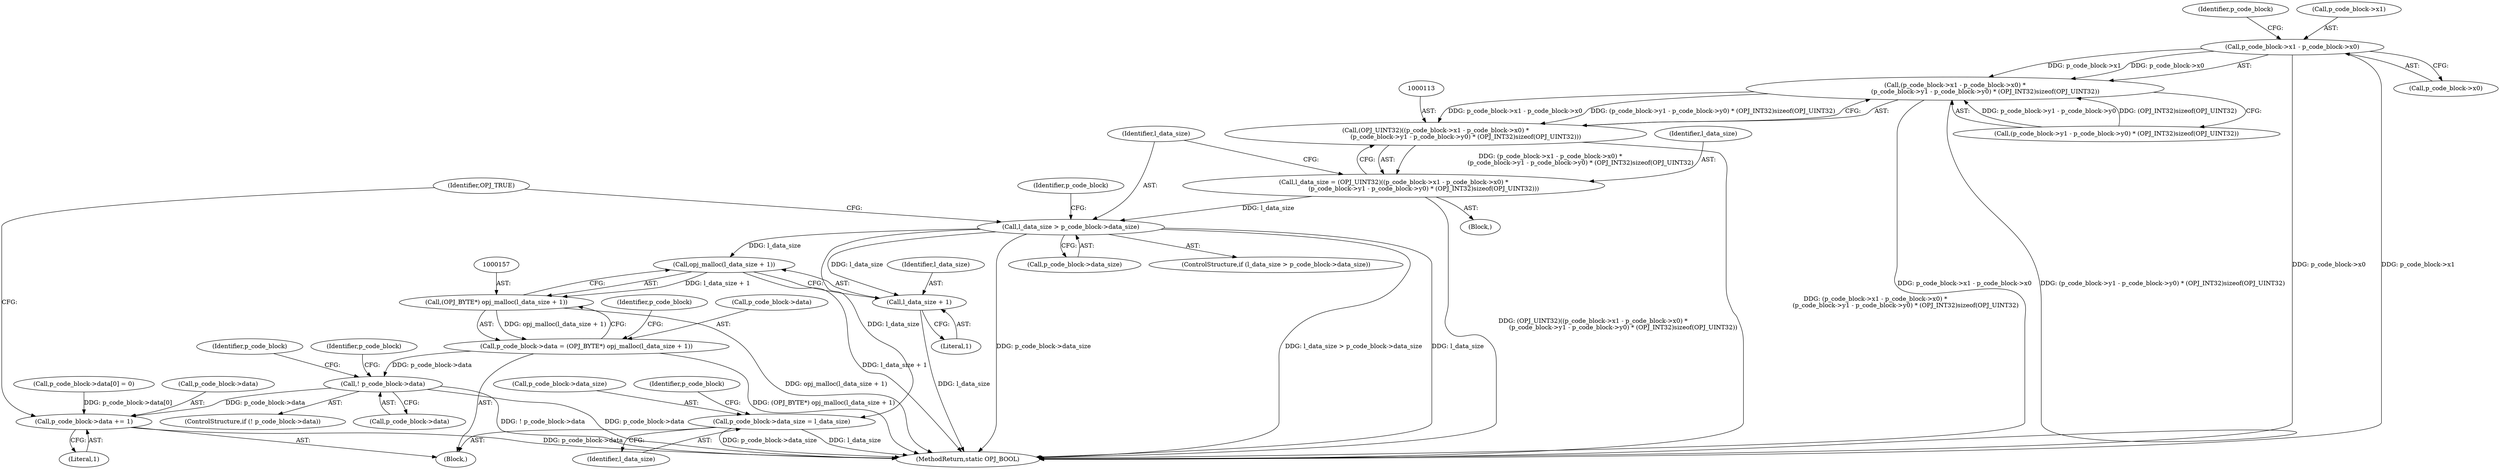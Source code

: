 digraph "0_openjpeg_397f62c0a838e15d667ef50e27d5d011d2c79c04@pointer" {
"1000115" [label="(Call,p_code_block->x1 - p_code_block->x0)"];
"1000114" [label="(Call,(p_code_block->x1 - p_code_block->x0) *\n                               (p_code_block->y1 - p_code_block->y0) * (OPJ_INT32)sizeof(OPJ_UINT32))"];
"1000112" [label="(Call,(OPJ_UINT32)((p_code_block->x1 - p_code_block->x0) *\n                               (p_code_block->y1 - p_code_block->y0) * (OPJ_INT32)sizeof(OPJ_UINT32)))"];
"1000110" [label="(Call,l_data_size = (OPJ_UINT32)((p_code_block->x1 - p_code_block->x0) *\n                               (p_code_block->y1 - p_code_block->y0) * (OPJ_INT32)sizeof(OPJ_UINT32)))"];
"1000135" [label="(Call,l_data_size > p_code_block->data_size)"];
"1000158" [label="(Call,opj_malloc(l_data_size + 1))"];
"1000156" [label="(Call,(OPJ_BYTE*) opj_malloc(l_data_size + 1))"];
"1000152" [label="(Call,p_code_block->data = (OPJ_BYTE*) opj_malloc(l_data_size + 1))"];
"1000163" [label="(Call,! p_code_block->data)"];
"1000187" [label="(Call,p_code_block->data += 1)"];
"1000159" [label="(Call,l_data_size + 1)"];
"1000175" [label="(Call,p_code_block->data_size = l_data_size)"];
"1000135" [label="(Call,l_data_size > p_code_block->data_size)"];
"1000112" [label="(Call,(OPJ_UINT32)((p_code_block->x1 - p_code_block->x0) *\n                               (p_code_block->y1 - p_code_block->y0) * (OPJ_INT32)sizeof(OPJ_UINT32)))"];
"1000110" [label="(Call,l_data_size = (OPJ_UINT32)((p_code_block->x1 - p_code_block->x0) *\n                               (p_code_block->y1 - p_code_block->y0) * (OPJ_INT32)sizeof(OPJ_UINT32)))"];
"1000193" [label="(Identifier,OPJ_TRUE)"];
"1000175" [label="(Call,p_code_block->data_size = l_data_size)"];
"1000176" [label="(Call,p_code_block->data_size)"];
"1000119" [label="(Call,p_code_block->x0)"];
"1000163" [label="(Call,! p_code_block->data)"];
"1000122" [label="(Call,(p_code_block->y1 - p_code_block->y0) * (OPJ_INT32)sizeof(OPJ_UINT32))"];
"1000179" [label="(Identifier,l_data_size)"];
"1000108" [label="(Block,)"];
"1000170" [label="(Identifier,p_code_block)"];
"1000152" [label="(Call,p_code_block->data = (OPJ_BYTE*) opj_malloc(l_data_size + 1))"];
"1000159" [label="(Call,l_data_size + 1)"];
"1000140" [label="(Block,)"];
"1000162" [label="(ControlStructure,if (! p_code_block->data))"];
"1000187" [label="(Call,p_code_block->data += 1)"];
"1000180" [label="(Call,p_code_block->data[0] = 0)"];
"1000161" [label="(Literal,1)"];
"1000125" [label="(Identifier,p_code_block)"];
"1000177" [label="(Identifier,p_code_block)"];
"1000153" [label="(Call,p_code_block->data)"];
"1000143" [label="(Identifier,p_code_block)"];
"1000116" [label="(Call,p_code_block->x1)"];
"1000160" [label="(Identifier,l_data_size)"];
"1000137" [label="(Call,p_code_block->data_size)"];
"1000164" [label="(Call,p_code_block->data)"];
"1000165" [label="(Identifier,p_code_block)"];
"1000115" [label="(Call,p_code_block->x1 - p_code_block->x0)"];
"1000156" [label="(Call,(OPJ_BYTE*) opj_malloc(l_data_size + 1))"];
"1000114" [label="(Call,(p_code_block->x1 - p_code_block->x0) *\n                               (p_code_block->y1 - p_code_block->y0) * (OPJ_INT32)sizeof(OPJ_UINT32))"];
"1000194" [label="(MethodReturn,static OPJ_BOOL)"];
"1000158" [label="(Call,opj_malloc(l_data_size + 1))"];
"1000191" [label="(Literal,1)"];
"1000136" [label="(Identifier,l_data_size)"];
"1000183" [label="(Identifier,p_code_block)"];
"1000134" [label="(ControlStructure,if (l_data_size > p_code_block->data_size))"];
"1000111" [label="(Identifier,l_data_size)"];
"1000188" [label="(Call,p_code_block->data)"];
"1000115" -> "1000114"  [label="AST: "];
"1000115" -> "1000119"  [label="CFG: "];
"1000116" -> "1000115"  [label="AST: "];
"1000119" -> "1000115"  [label="AST: "];
"1000125" -> "1000115"  [label="CFG: "];
"1000115" -> "1000194"  [label="DDG: p_code_block->x0"];
"1000115" -> "1000194"  [label="DDG: p_code_block->x1"];
"1000115" -> "1000114"  [label="DDG: p_code_block->x1"];
"1000115" -> "1000114"  [label="DDG: p_code_block->x0"];
"1000114" -> "1000112"  [label="AST: "];
"1000114" -> "1000122"  [label="CFG: "];
"1000122" -> "1000114"  [label="AST: "];
"1000112" -> "1000114"  [label="CFG: "];
"1000114" -> "1000194"  [label="DDG: p_code_block->x1 - p_code_block->x0"];
"1000114" -> "1000194"  [label="DDG: (p_code_block->y1 - p_code_block->y0) * (OPJ_INT32)sizeof(OPJ_UINT32)"];
"1000114" -> "1000112"  [label="DDG: p_code_block->x1 - p_code_block->x0"];
"1000114" -> "1000112"  [label="DDG: (p_code_block->y1 - p_code_block->y0) * (OPJ_INT32)sizeof(OPJ_UINT32)"];
"1000122" -> "1000114"  [label="DDG: p_code_block->y1 - p_code_block->y0"];
"1000122" -> "1000114"  [label="DDG: (OPJ_INT32)sizeof(OPJ_UINT32)"];
"1000112" -> "1000110"  [label="AST: "];
"1000113" -> "1000112"  [label="AST: "];
"1000110" -> "1000112"  [label="CFG: "];
"1000112" -> "1000194"  [label="DDG: (p_code_block->x1 - p_code_block->x0) *\n                               (p_code_block->y1 - p_code_block->y0) * (OPJ_INT32)sizeof(OPJ_UINT32)"];
"1000112" -> "1000110"  [label="DDG: (p_code_block->x1 - p_code_block->x0) *\n                               (p_code_block->y1 - p_code_block->y0) * (OPJ_INT32)sizeof(OPJ_UINT32)"];
"1000110" -> "1000108"  [label="AST: "];
"1000111" -> "1000110"  [label="AST: "];
"1000136" -> "1000110"  [label="CFG: "];
"1000110" -> "1000194"  [label="DDG: (OPJ_UINT32)((p_code_block->x1 - p_code_block->x0) *\n                               (p_code_block->y1 - p_code_block->y0) * (OPJ_INT32)sizeof(OPJ_UINT32))"];
"1000110" -> "1000135"  [label="DDG: l_data_size"];
"1000135" -> "1000134"  [label="AST: "];
"1000135" -> "1000137"  [label="CFG: "];
"1000136" -> "1000135"  [label="AST: "];
"1000137" -> "1000135"  [label="AST: "];
"1000143" -> "1000135"  [label="CFG: "];
"1000193" -> "1000135"  [label="CFG: "];
"1000135" -> "1000194"  [label="DDG: l_data_size > p_code_block->data_size"];
"1000135" -> "1000194"  [label="DDG: l_data_size"];
"1000135" -> "1000194"  [label="DDG: p_code_block->data_size"];
"1000135" -> "1000158"  [label="DDG: l_data_size"];
"1000135" -> "1000159"  [label="DDG: l_data_size"];
"1000135" -> "1000175"  [label="DDG: l_data_size"];
"1000158" -> "1000156"  [label="AST: "];
"1000158" -> "1000159"  [label="CFG: "];
"1000159" -> "1000158"  [label="AST: "];
"1000156" -> "1000158"  [label="CFG: "];
"1000158" -> "1000194"  [label="DDG: l_data_size + 1"];
"1000158" -> "1000156"  [label="DDG: l_data_size + 1"];
"1000156" -> "1000152"  [label="AST: "];
"1000157" -> "1000156"  [label="AST: "];
"1000152" -> "1000156"  [label="CFG: "];
"1000156" -> "1000194"  [label="DDG: opj_malloc(l_data_size + 1)"];
"1000156" -> "1000152"  [label="DDG: opj_malloc(l_data_size + 1)"];
"1000152" -> "1000140"  [label="AST: "];
"1000153" -> "1000152"  [label="AST: "];
"1000165" -> "1000152"  [label="CFG: "];
"1000152" -> "1000194"  [label="DDG: (OPJ_BYTE*) opj_malloc(l_data_size + 1)"];
"1000152" -> "1000163"  [label="DDG: p_code_block->data"];
"1000163" -> "1000162"  [label="AST: "];
"1000163" -> "1000164"  [label="CFG: "];
"1000164" -> "1000163"  [label="AST: "];
"1000170" -> "1000163"  [label="CFG: "];
"1000177" -> "1000163"  [label="CFG: "];
"1000163" -> "1000194"  [label="DDG: p_code_block->data"];
"1000163" -> "1000194"  [label="DDG: ! p_code_block->data"];
"1000163" -> "1000187"  [label="DDG: p_code_block->data"];
"1000187" -> "1000140"  [label="AST: "];
"1000187" -> "1000191"  [label="CFG: "];
"1000188" -> "1000187"  [label="AST: "];
"1000191" -> "1000187"  [label="AST: "];
"1000193" -> "1000187"  [label="CFG: "];
"1000187" -> "1000194"  [label="DDG: p_code_block->data"];
"1000180" -> "1000187"  [label="DDG: p_code_block->data[0]"];
"1000159" -> "1000161"  [label="CFG: "];
"1000160" -> "1000159"  [label="AST: "];
"1000161" -> "1000159"  [label="AST: "];
"1000159" -> "1000194"  [label="DDG: l_data_size"];
"1000175" -> "1000140"  [label="AST: "];
"1000175" -> "1000179"  [label="CFG: "];
"1000176" -> "1000175"  [label="AST: "];
"1000179" -> "1000175"  [label="AST: "];
"1000183" -> "1000175"  [label="CFG: "];
"1000175" -> "1000194"  [label="DDG: l_data_size"];
"1000175" -> "1000194"  [label="DDG: p_code_block->data_size"];
}
